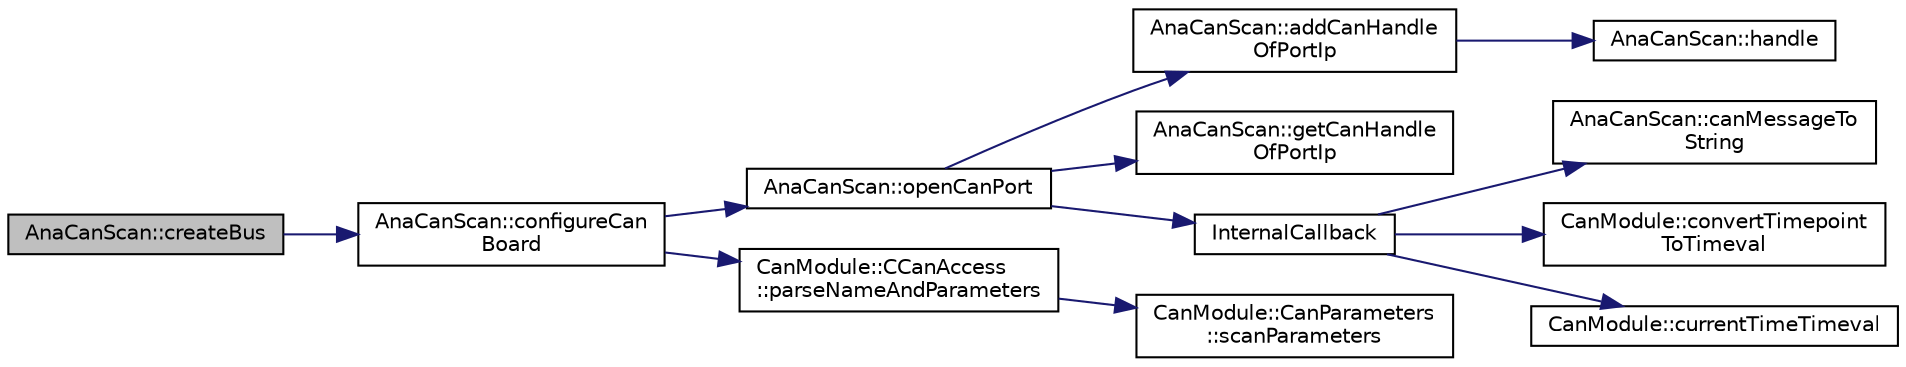 digraph "AnaCanScan::createBus"
{
 // LATEX_PDF_SIZE
  edge [fontname="Helvetica",fontsize="10",labelfontname="Helvetica",labelfontsize="10"];
  node [fontname="Helvetica",fontsize="10",shape=record];
  rankdir="LR";
  Node1 [label="AnaCanScan::createBus",height=0.2,width=0.4,color="black", fillcolor="grey75", style="filled", fontcolor="black",tooltip=" "];
  Node1 -> Node2 [color="midnightblue",fontsize="10",style="solid",fontname="Helvetica"];
  Node2 [label="AnaCanScan::configureCan\lBoard",height=0.2,width=0.4,color="black", fillcolor="white", style="filled",URL="$classAnaCanScan.html#ad917f9cda15bbf9dd9abe6417be5a5eb",tooltip=" "];
  Node2 -> Node3 [color="midnightblue",fontsize="10",style="solid",fontname="Helvetica"];
  Node3 [label="AnaCanScan::openCanPort",height=0.2,width=0.4,color="black", fillcolor="white", style="filled",URL="$classAnaCanScan.html#ad94121f1933d50cafa52d625ee435f6c",tooltip=" "];
  Node3 -> Node4 [color="midnightblue",fontsize="10",style="solid",fontname="Helvetica"];
  Node4 [label="AnaCanScan::addCanHandle\lOfPortIp",height=0.2,width=0.4,color="black", fillcolor="white", style="filled",URL="$classAnaCanScan.html#a3e2635663ebdfac68591d6a0577fa951",tooltip=" "];
  Node4 -> Node5 [color="midnightblue",fontsize="10",style="solid",fontname="Helvetica"];
  Node5 [label="AnaCanScan::handle",height=0.2,width=0.4,color="black", fillcolor="white", style="filled",URL="$classAnaCanScan.html#a9ce965955bb5eba734ed36b81945cb74",tooltip=" "];
  Node3 -> Node6 [color="midnightblue",fontsize="10",style="solid",fontname="Helvetica"];
  Node6 [label="AnaCanScan::getCanHandle\lOfPortIp",height=0.2,width=0.4,color="black", fillcolor="white", style="filled",URL="$classAnaCanScan.html#a7bf29c3cb20f59bca41d581e4d8c9c04",tooltip=" "];
  Node3 -> Node7 [color="midnightblue",fontsize="10",style="solid",fontname="Helvetica"];
  Node7 [label="InternalCallback",height=0.2,width=0.4,color="black", fillcolor="white", style="filled",URL="$AnaCanScan_8cpp.html#ad5698349874e3653b879b5de27311594",tooltip=" "];
  Node7 -> Node8 [color="midnightblue",fontsize="10",style="solid",fontname="Helvetica"];
  Node8 [label="AnaCanScan::canMessageTo\lString",height=0.2,width=0.4,color="black", fillcolor="white", style="filled",URL="$classAnaCanScan.html#ad4a01934370aa2e9ee72bd31406e2752",tooltip=" "];
  Node7 -> Node9 [color="midnightblue",fontsize="10",style="solid",fontname="Helvetica"];
  Node9 [label="CanModule::convertTimepoint\lToTimeval",height=0.2,width=0.4,color="black", fillcolor="white", style="filled",URL="$namespaceCanModule.html#a3ec3082d7d11a9c1641023cb3f53cbe5",tooltip=" "];
  Node7 -> Node10 [color="midnightblue",fontsize="10",style="solid",fontname="Helvetica"];
  Node10 [label="CanModule::currentTimeTimeval",height=0.2,width=0.4,color="black", fillcolor="white", style="filled",URL="$namespaceCanModule.html#a6d0711aac0a75de5d2bf6142997a814d",tooltip=" "];
  Node2 -> Node11 [color="midnightblue",fontsize="10",style="solid",fontname="Helvetica"];
  Node11 [label="CanModule::CCanAccess\l::parseNameAndParameters",height=0.2,width=0.4,color="black", fillcolor="white", style="filled",URL="$classCanModule_1_1CCanAccess.html#af26c9d102638fb96e5e1305f807d148f",tooltip=" "];
  Node11 -> Node12 [color="midnightblue",fontsize="10",style="solid",fontname="Helvetica"];
  Node12 [label="CanModule::CanParameters\l::scanParameters",height=0.2,width=0.4,color="black", fillcolor="white", style="filled",URL="$structCanModule_1_1CanParameters.html#ae3c938ac282acae4e49487cbb8a61133",tooltip=" "];
}
